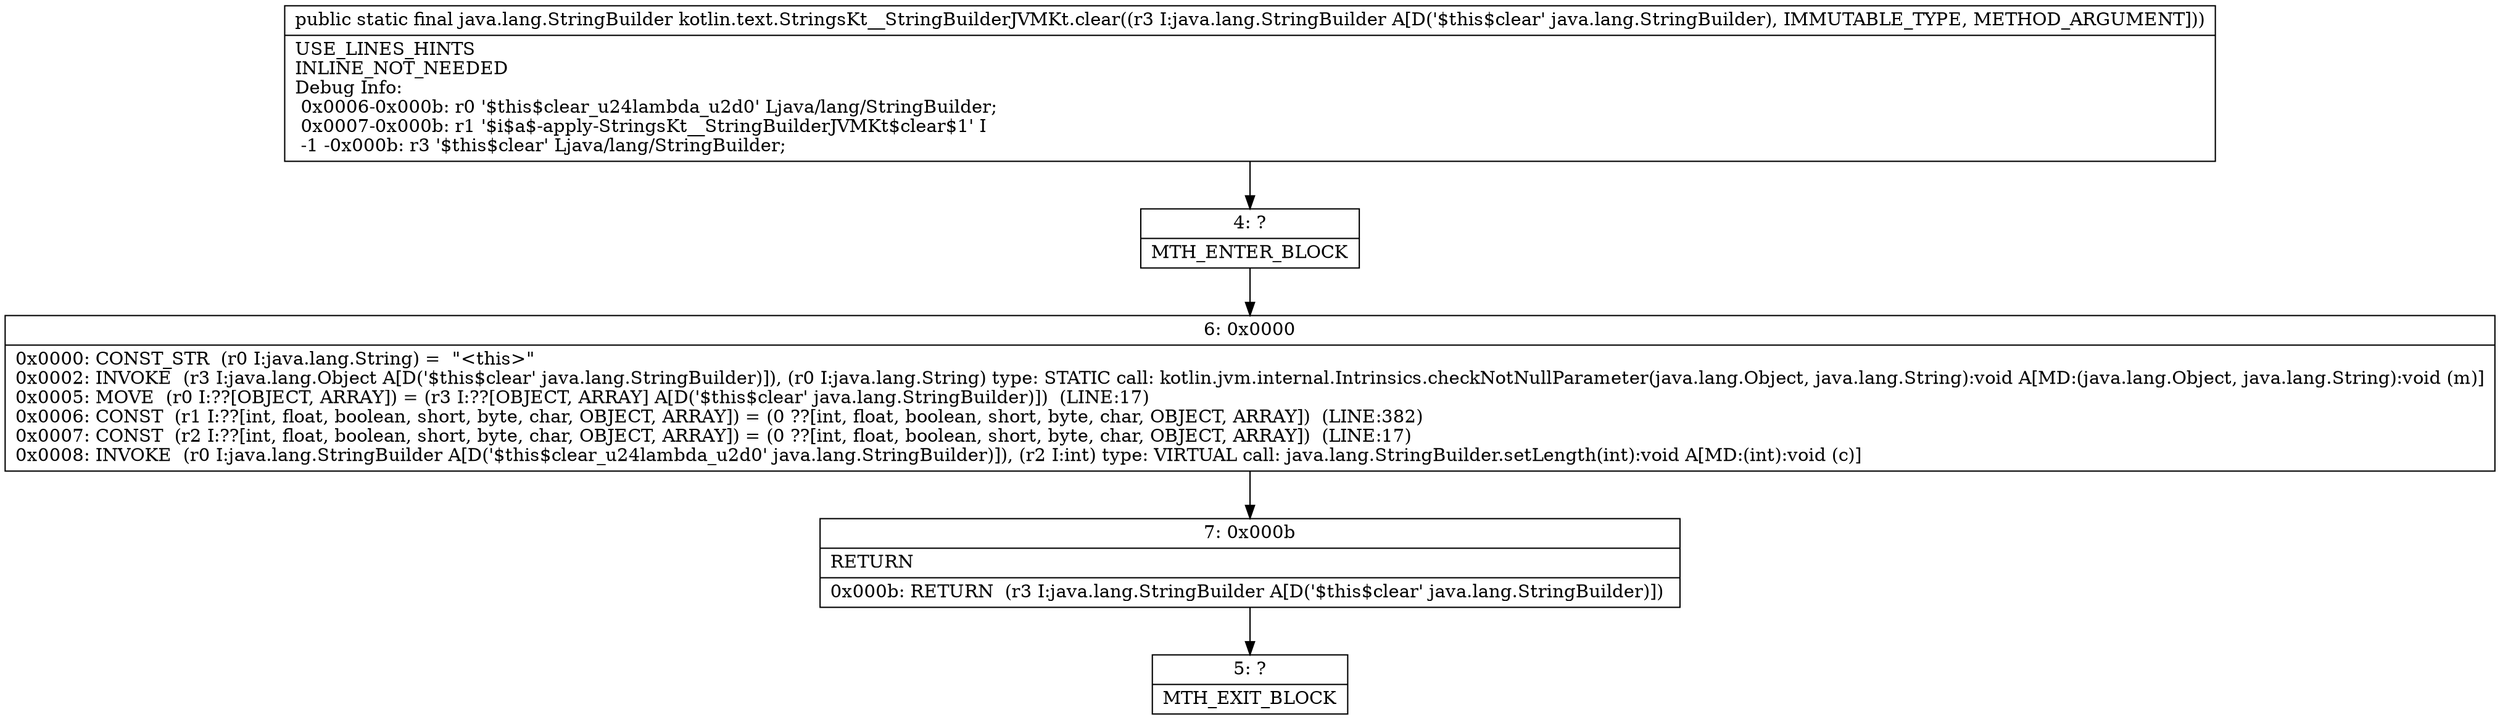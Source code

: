 digraph "CFG forkotlin.text.StringsKt__StringBuilderJVMKt.clear(Ljava\/lang\/StringBuilder;)Ljava\/lang\/StringBuilder;" {
Node_4 [shape=record,label="{4\:\ ?|MTH_ENTER_BLOCK\l}"];
Node_6 [shape=record,label="{6\:\ 0x0000|0x0000: CONST_STR  (r0 I:java.lang.String) =  \"\<this\>\" \l0x0002: INVOKE  (r3 I:java.lang.Object A[D('$this$clear' java.lang.StringBuilder)]), (r0 I:java.lang.String) type: STATIC call: kotlin.jvm.internal.Intrinsics.checkNotNullParameter(java.lang.Object, java.lang.String):void A[MD:(java.lang.Object, java.lang.String):void (m)]\l0x0005: MOVE  (r0 I:??[OBJECT, ARRAY]) = (r3 I:??[OBJECT, ARRAY] A[D('$this$clear' java.lang.StringBuilder)])  (LINE:17)\l0x0006: CONST  (r1 I:??[int, float, boolean, short, byte, char, OBJECT, ARRAY]) = (0 ??[int, float, boolean, short, byte, char, OBJECT, ARRAY])  (LINE:382)\l0x0007: CONST  (r2 I:??[int, float, boolean, short, byte, char, OBJECT, ARRAY]) = (0 ??[int, float, boolean, short, byte, char, OBJECT, ARRAY])  (LINE:17)\l0x0008: INVOKE  (r0 I:java.lang.StringBuilder A[D('$this$clear_u24lambda_u2d0' java.lang.StringBuilder)]), (r2 I:int) type: VIRTUAL call: java.lang.StringBuilder.setLength(int):void A[MD:(int):void (c)]\l}"];
Node_7 [shape=record,label="{7\:\ 0x000b|RETURN\l|0x000b: RETURN  (r3 I:java.lang.StringBuilder A[D('$this$clear' java.lang.StringBuilder)]) \l}"];
Node_5 [shape=record,label="{5\:\ ?|MTH_EXIT_BLOCK\l}"];
MethodNode[shape=record,label="{public static final java.lang.StringBuilder kotlin.text.StringsKt__StringBuilderJVMKt.clear((r3 I:java.lang.StringBuilder A[D('$this$clear' java.lang.StringBuilder), IMMUTABLE_TYPE, METHOD_ARGUMENT]))  | USE_LINES_HINTS\lINLINE_NOT_NEEDED\lDebug Info:\l  0x0006\-0x000b: r0 '$this$clear_u24lambda_u2d0' Ljava\/lang\/StringBuilder;\l  0x0007\-0x000b: r1 '$i$a$\-apply\-StringsKt__StringBuilderJVMKt$clear$1' I\l  \-1 \-0x000b: r3 '$this$clear' Ljava\/lang\/StringBuilder;\l}"];
MethodNode -> Node_4;Node_4 -> Node_6;
Node_6 -> Node_7;
Node_7 -> Node_5;
}


